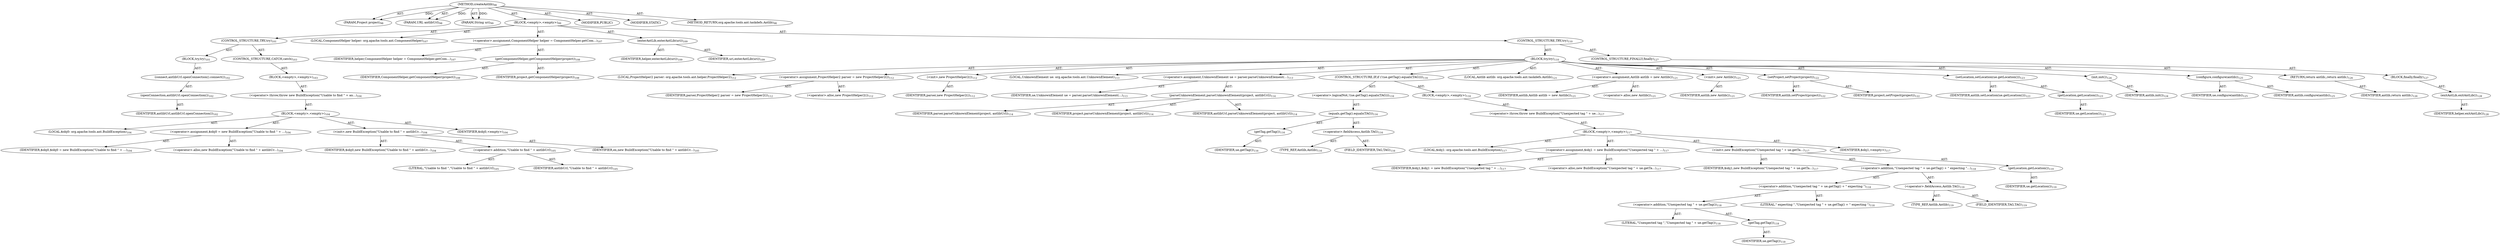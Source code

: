 digraph "createAntlib" {  
"111669149696" [label = <(METHOD,createAntlib)<SUB>98</SUB>> ]
"115964116995" [label = <(PARAM,Project project)<SUB>98</SUB>> ]
"115964116996" [label = <(PARAM,URL antlibUrl)<SUB>98</SUB>> ]
"115964116997" [label = <(PARAM,String uri)<SUB>99</SUB>> ]
"25769803776" [label = <(BLOCK,&lt;empty&gt;,&lt;empty&gt;)<SUB>99</SUB>> ]
"47244640256" [label = <(CONTROL_STRUCTURE,TRY,try)<SUB>101</SUB>> ]
"25769803777" [label = <(BLOCK,try,try)<SUB>101</SUB>> ]
"30064771072" [label = <(connect,antlibUrl.openConnection().connect())<SUB>102</SUB>> ]
"30064771073" [label = <(openConnection,antlibUrl.openConnection())<SUB>102</SUB>> ]
"68719476740" [label = <(IDENTIFIER,antlibUrl,antlibUrl.openConnection())<SUB>102</SUB>> ]
"47244640257" [label = <(CONTROL_STRUCTURE,CATCH,catch)<SUB>103</SUB>> ]
"25769803778" [label = <(BLOCK,&lt;empty&gt;,&lt;empty&gt;)<SUB>103</SUB>> ]
"30064771074" [label = <(&lt;operator&gt;.throw,throw new BuildException(&quot;Unable to find &quot; + an...)<SUB>104</SUB>> ]
"25769803779" [label = <(BLOCK,&lt;empty&gt;,&lt;empty&gt;)<SUB>104</SUB>> ]
"94489280512" [label = <(LOCAL,$obj0: org.apache.tools.ant.BuildException)<SUB>104</SUB>> ]
"30064771075" [label = <(&lt;operator&gt;.assignment,$obj0 = new BuildException(&quot;Unable to find &quot; + ...)<SUB>104</SUB>> ]
"68719476741" [label = <(IDENTIFIER,$obj0,$obj0 = new BuildException(&quot;Unable to find &quot; + ...)<SUB>104</SUB>> ]
"30064771076" [label = <(&lt;operator&gt;.alloc,new BuildException(&quot;Unable to find &quot; + antlibUr...)<SUB>104</SUB>> ]
"30064771077" [label = <(&lt;init&gt;,new BuildException(&quot;Unable to find &quot; + antlibUr...)<SUB>104</SUB>> ]
"68719476742" [label = <(IDENTIFIER,$obj0,new BuildException(&quot;Unable to find &quot; + antlibUr...)<SUB>104</SUB>> ]
"30064771078" [label = <(&lt;operator&gt;.addition,&quot;Unable to find &quot; + antlibUrl)<SUB>105</SUB>> ]
"90194313216" [label = <(LITERAL,&quot;Unable to find &quot;,&quot;Unable to find &quot; + antlibUrl)<SUB>105</SUB>> ]
"68719476743" [label = <(IDENTIFIER,antlibUrl,&quot;Unable to find &quot; + antlibUrl)<SUB>105</SUB>> ]
"68719476744" [label = <(IDENTIFIER,ex,new BuildException(&quot;Unable to find &quot; + antlibUr...)<SUB>105</SUB>> ]
"68719476745" [label = <(IDENTIFIER,$obj0,&lt;empty&gt;)<SUB>104</SUB>> ]
"94489280513" [label = <(LOCAL,ComponentHelper helper: org.apache.tools.ant.ComponentHelper)<SUB>107</SUB>> ]
"30064771079" [label = <(&lt;operator&gt;.assignment,ComponentHelper helper = ComponentHelper.getCom...)<SUB>107</SUB>> ]
"68719476746" [label = <(IDENTIFIER,helper,ComponentHelper helper = ComponentHelper.getCom...)<SUB>107</SUB>> ]
"30064771080" [label = <(getComponentHelper,getComponentHelper(project))<SUB>108</SUB>> ]
"68719476747" [label = <(IDENTIFIER,ComponentHelper,getComponentHelper(project))<SUB>108</SUB>> ]
"68719476748" [label = <(IDENTIFIER,project,getComponentHelper(project))<SUB>108</SUB>> ]
"30064771081" [label = <(enterAntLib,enterAntLib(uri))<SUB>109</SUB>> ]
"68719476749" [label = <(IDENTIFIER,helper,enterAntLib(uri))<SUB>109</SUB>> ]
"68719476750" [label = <(IDENTIFIER,uri,enterAntLib(uri))<SUB>109</SUB>> ]
"47244640258" [label = <(CONTROL_STRUCTURE,TRY,try)<SUB>110</SUB>> ]
"25769803780" [label = <(BLOCK,try,try)<SUB>110</SUB>> ]
"94489280514" [label = <(LOCAL,ProjectHelper2 parser: org.apache.tools.ant.helper.ProjectHelper2)<SUB>112</SUB>> ]
"30064771082" [label = <(&lt;operator&gt;.assignment,ProjectHelper2 parser = new ProjectHelper2())<SUB>112</SUB>> ]
"68719476751" [label = <(IDENTIFIER,parser,ProjectHelper2 parser = new ProjectHelper2())<SUB>112</SUB>> ]
"30064771083" [label = <(&lt;operator&gt;.alloc,new ProjectHelper2())<SUB>112</SUB>> ]
"30064771084" [label = <(&lt;init&gt;,new ProjectHelper2())<SUB>112</SUB>> ]
"68719476752" [label = <(IDENTIFIER,parser,new ProjectHelper2())<SUB>112</SUB>> ]
"94489280515" [label = <(LOCAL,UnknownElement ue: org.apache.tools.ant.UnknownElement)<SUB>113</SUB>> ]
"30064771085" [label = <(&lt;operator&gt;.assignment,UnknownElement ue = parser.parseUnknownElement(...)<SUB>113</SUB>> ]
"68719476753" [label = <(IDENTIFIER,ue,UnknownElement ue = parser.parseUnknownElement(...)<SUB>113</SUB>> ]
"30064771086" [label = <(parseUnknownElement,parseUnknownElement(project, antlibUrl))<SUB>114</SUB>> ]
"68719476754" [label = <(IDENTIFIER,parser,parseUnknownElement(project, antlibUrl))<SUB>114</SUB>> ]
"68719476755" [label = <(IDENTIFIER,project,parseUnknownElement(project, antlibUrl))<SUB>114</SUB>> ]
"68719476756" [label = <(IDENTIFIER,antlibUrl,parseUnknownElement(project, antlibUrl))<SUB>114</SUB>> ]
"47244640259" [label = <(CONTROL_STRUCTURE,IF,if (!(ue.getTag().equals(TAG))))<SUB>116</SUB>> ]
"30064771087" [label = <(&lt;operator&gt;.logicalNot,!(ue.getTag().equals(TAG)))<SUB>116</SUB>> ]
"30064771088" [label = <(equals,getTag().equals(TAG))<SUB>116</SUB>> ]
"30064771089" [label = <(getTag,getTag())<SUB>116</SUB>> ]
"68719476757" [label = <(IDENTIFIER,ue,getTag())<SUB>116</SUB>> ]
"30064771090" [label = <(&lt;operator&gt;.fieldAccess,Antlib.TAG)<SUB>116</SUB>> ]
"180388626432" [label = <(TYPE_REF,Antlib,Antlib)<SUB>116</SUB>> ]
"55834574848" [label = <(FIELD_IDENTIFIER,TAG,TAG)<SUB>116</SUB>> ]
"25769803781" [label = <(BLOCK,&lt;empty&gt;,&lt;empty&gt;)<SUB>116</SUB>> ]
"30064771091" [label = <(&lt;operator&gt;.throw,throw new BuildException(&quot;Unexpected tag &quot; + ue...)<SUB>117</SUB>> ]
"25769803782" [label = <(BLOCK,&lt;empty&gt;,&lt;empty&gt;)<SUB>117</SUB>> ]
"94489280516" [label = <(LOCAL,$obj1: org.apache.tools.ant.BuildException)<SUB>117</SUB>> ]
"30064771092" [label = <(&lt;operator&gt;.assignment,$obj1 = new BuildException(&quot;Unexpected tag &quot; + ...)<SUB>117</SUB>> ]
"68719476758" [label = <(IDENTIFIER,$obj1,$obj1 = new BuildException(&quot;Unexpected tag &quot; + ...)<SUB>117</SUB>> ]
"30064771093" [label = <(&lt;operator&gt;.alloc,new BuildException(&quot;Unexpected tag &quot; + ue.getTa...)<SUB>117</SUB>> ]
"30064771094" [label = <(&lt;init&gt;,new BuildException(&quot;Unexpected tag &quot; + ue.getTa...)<SUB>117</SUB>> ]
"68719476759" [label = <(IDENTIFIER,$obj1,new BuildException(&quot;Unexpected tag &quot; + ue.getTa...)<SUB>117</SUB>> ]
"30064771095" [label = <(&lt;operator&gt;.addition,&quot;Unexpected tag &quot; + ue.getTag() + &quot; expecting &quot;...)<SUB>118</SUB>> ]
"30064771096" [label = <(&lt;operator&gt;.addition,&quot;Unexpected tag &quot; + ue.getTag() + &quot; expecting &quot;)<SUB>118</SUB>> ]
"30064771097" [label = <(&lt;operator&gt;.addition,&quot;Unexpected tag &quot; + ue.getTag())<SUB>118</SUB>> ]
"90194313217" [label = <(LITERAL,&quot;Unexpected tag &quot;,&quot;Unexpected tag &quot; + ue.getTag())<SUB>118</SUB>> ]
"30064771098" [label = <(getTag,getTag())<SUB>118</SUB>> ]
"68719476760" [label = <(IDENTIFIER,ue,getTag())<SUB>118</SUB>> ]
"90194313218" [label = <(LITERAL,&quot; expecting &quot;,&quot;Unexpected tag &quot; + ue.getTag() + &quot; expecting &quot;)<SUB>118</SUB>> ]
"30064771099" [label = <(&lt;operator&gt;.fieldAccess,Antlib.TAG)<SUB>119</SUB>> ]
"180388626433" [label = <(TYPE_REF,Antlib,Antlib)<SUB>119</SUB>> ]
"55834574849" [label = <(FIELD_IDENTIFIER,TAG,TAG)<SUB>119</SUB>> ]
"30064771100" [label = <(getLocation,getLocation())<SUB>119</SUB>> ]
"68719476761" [label = <(IDENTIFIER,ue,getLocation())<SUB>119</SUB>> ]
"68719476762" [label = <(IDENTIFIER,$obj1,&lt;empty&gt;)<SUB>117</SUB>> ]
"94489280517" [label = <(LOCAL,Antlib antlib: org.apache.tools.ant.taskdefs.Antlib)<SUB>121</SUB>> ]
"30064771101" [label = <(&lt;operator&gt;.assignment,Antlib antlib = new Antlib())<SUB>121</SUB>> ]
"68719476763" [label = <(IDENTIFIER,antlib,Antlib antlib = new Antlib())<SUB>121</SUB>> ]
"30064771102" [label = <(&lt;operator&gt;.alloc,new Antlib())<SUB>121</SUB>> ]
"30064771103" [label = <(&lt;init&gt;,new Antlib())<SUB>121</SUB>> ]
"68719476764" [label = <(IDENTIFIER,antlib,new Antlib())<SUB>121</SUB>> ]
"30064771104" [label = <(setProject,setProject(project))<SUB>122</SUB>> ]
"68719476765" [label = <(IDENTIFIER,antlib,setProject(project))<SUB>122</SUB>> ]
"68719476766" [label = <(IDENTIFIER,project,setProject(project))<SUB>122</SUB>> ]
"30064771105" [label = <(setLocation,setLocation(ue.getLocation()))<SUB>123</SUB>> ]
"68719476767" [label = <(IDENTIFIER,antlib,setLocation(ue.getLocation()))<SUB>123</SUB>> ]
"30064771106" [label = <(getLocation,getLocation())<SUB>123</SUB>> ]
"68719476768" [label = <(IDENTIFIER,ue,getLocation())<SUB>123</SUB>> ]
"30064771107" [label = <(init,init())<SUB>124</SUB>> ]
"68719476769" [label = <(IDENTIFIER,antlib,init())<SUB>124</SUB>> ]
"30064771108" [label = <(configure,configure(antlib))<SUB>125</SUB>> ]
"68719476770" [label = <(IDENTIFIER,ue,configure(antlib))<SUB>125</SUB>> ]
"68719476771" [label = <(IDENTIFIER,antlib,configure(antlib))<SUB>125</SUB>> ]
"146028888064" [label = <(RETURN,return antlib;,return antlib;)<SUB>126</SUB>> ]
"68719476772" [label = <(IDENTIFIER,antlib,return antlib;)<SUB>126</SUB>> ]
"47244640260" [label = <(CONTROL_STRUCTURE,FINALLY,finally)<SUB>127</SUB>> ]
"25769803783" [label = <(BLOCK,finally,finally)<SUB>127</SUB>> ]
"30064771109" [label = <(exitAntLib,exitAntLib())<SUB>128</SUB>> ]
"68719476773" [label = <(IDENTIFIER,helper,exitAntLib())<SUB>128</SUB>> ]
"133143986178" [label = <(MODIFIER,PUBLIC)> ]
"133143986179" [label = <(MODIFIER,STATIC)> ]
"128849018880" [label = <(METHOD_RETURN,org.apache.tools.ant.taskdefs.Antlib)<SUB>98</SUB>> ]
  "111669149696" -> "115964116995"  [ label = "AST: "] 
  "111669149696" -> "115964116996"  [ label = "AST: "] 
  "111669149696" -> "115964116997"  [ label = "AST: "] 
  "111669149696" -> "25769803776"  [ label = "AST: "] 
  "111669149696" -> "133143986178"  [ label = "AST: "] 
  "111669149696" -> "133143986179"  [ label = "AST: "] 
  "111669149696" -> "128849018880"  [ label = "AST: "] 
  "25769803776" -> "47244640256"  [ label = "AST: "] 
  "25769803776" -> "94489280513"  [ label = "AST: "] 
  "25769803776" -> "30064771079"  [ label = "AST: "] 
  "25769803776" -> "30064771081"  [ label = "AST: "] 
  "25769803776" -> "47244640258"  [ label = "AST: "] 
  "47244640256" -> "25769803777"  [ label = "AST: "] 
  "47244640256" -> "47244640257"  [ label = "AST: "] 
  "25769803777" -> "30064771072"  [ label = "AST: "] 
  "30064771072" -> "30064771073"  [ label = "AST: "] 
  "30064771073" -> "68719476740"  [ label = "AST: "] 
  "47244640257" -> "25769803778"  [ label = "AST: "] 
  "25769803778" -> "30064771074"  [ label = "AST: "] 
  "30064771074" -> "25769803779"  [ label = "AST: "] 
  "25769803779" -> "94489280512"  [ label = "AST: "] 
  "25769803779" -> "30064771075"  [ label = "AST: "] 
  "25769803779" -> "30064771077"  [ label = "AST: "] 
  "25769803779" -> "68719476745"  [ label = "AST: "] 
  "30064771075" -> "68719476741"  [ label = "AST: "] 
  "30064771075" -> "30064771076"  [ label = "AST: "] 
  "30064771077" -> "68719476742"  [ label = "AST: "] 
  "30064771077" -> "30064771078"  [ label = "AST: "] 
  "30064771077" -> "68719476744"  [ label = "AST: "] 
  "30064771078" -> "90194313216"  [ label = "AST: "] 
  "30064771078" -> "68719476743"  [ label = "AST: "] 
  "30064771079" -> "68719476746"  [ label = "AST: "] 
  "30064771079" -> "30064771080"  [ label = "AST: "] 
  "30064771080" -> "68719476747"  [ label = "AST: "] 
  "30064771080" -> "68719476748"  [ label = "AST: "] 
  "30064771081" -> "68719476749"  [ label = "AST: "] 
  "30064771081" -> "68719476750"  [ label = "AST: "] 
  "47244640258" -> "25769803780"  [ label = "AST: "] 
  "47244640258" -> "47244640260"  [ label = "AST: "] 
  "25769803780" -> "94489280514"  [ label = "AST: "] 
  "25769803780" -> "30064771082"  [ label = "AST: "] 
  "25769803780" -> "30064771084"  [ label = "AST: "] 
  "25769803780" -> "94489280515"  [ label = "AST: "] 
  "25769803780" -> "30064771085"  [ label = "AST: "] 
  "25769803780" -> "47244640259"  [ label = "AST: "] 
  "25769803780" -> "94489280517"  [ label = "AST: "] 
  "25769803780" -> "30064771101"  [ label = "AST: "] 
  "25769803780" -> "30064771103"  [ label = "AST: "] 
  "25769803780" -> "30064771104"  [ label = "AST: "] 
  "25769803780" -> "30064771105"  [ label = "AST: "] 
  "25769803780" -> "30064771107"  [ label = "AST: "] 
  "25769803780" -> "30064771108"  [ label = "AST: "] 
  "25769803780" -> "146028888064"  [ label = "AST: "] 
  "30064771082" -> "68719476751"  [ label = "AST: "] 
  "30064771082" -> "30064771083"  [ label = "AST: "] 
  "30064771084" -> "68719476752"  [ label = "AST: "] 
  "30064771085" -> "68719476753"  [ label = "AST: "] 
  "30064771085" -> "30064771086"  [ label = "AST: "] 
  "30064771086" -> "68719476754"  [ label = "AST: "] 
  "30064771086" -> "68719476755"  [ label = "AST: "] 
  "30064771086" -> "68719476756"  [ label = "AST: "] 
  "47244640259" -> "30064771087"  [ label = "AST: "] 
  "47244640259" -> "25769803781"  [ label = "AST: "] 
  "30064771087" -> "30064771088"  [ label = "AST: "] 
  "30064771088" -> "30064771089"  [ label = "AST: "] 
  "30064771088" -> "30064771090"  [ label = "AST: "] 
  "30064771089" -> "68719476757"  [ label = "AST: "] 
  "30064771090" -> "180388626432"  [ label = "AST: "] 
  "30064771090" -> "55834574848"  [ label = "AST: "] 
  "25769803781" -> "30064771091"  [ label = "AST: "] 
  "30064771091" -> "25769803782"  [ label = "AST: "] 
  "25769803782" -> "94489280516"  [ label = "AST: "] 
  "25769803782" -> "30064771092"  [ label = "AST: "] 
  "25769803782" -> "30064771094"  [ label = "AST: "] 
  "25769803782" -> "68719476762"  [ label = "AST: "] 
  "30064771092" -> "68719476758"  [ label = "AST: "] 
  "30064771092" -> "30064771093"  [ label = "AST: "] 
  "30064771094" -> "68719476759"  [ label = "AST: "] 
  "30064771094" -> "30064771095"  [ label = "AST: "] 
  "30064771094" -> "30064771100"  [ label = "AST: "] 
  "30064771095" -> "30064771096"  [ label = "AST: "] 
  "30064771095" -> "30064771099"  [ label = "AST: "] 
  "30064771096" -> "30064771097"  [ label = "AST: "] 
  "30064771096" -> "90194313218"  [ label = "AST: "] 
  "30064771097" -> "90194313217"  [ label = "AST: "] 
  "30064771097" -> "30064771098"  [ label = "AST: "] 
  "30064771098" -> "68719476760"  [ label = "AST: "] 
  "30064771099" -> "180388626433"  [ label = "AST: "] 
  "30064771099" -> "55834574849"  [ label = "AST: "] 
  "30064771100" -> "68719476761"  [ label = "AST: "] 
  "30064771101" -> "68719476763"  [ label = "AST: "] 
  "30064771101" -> "30064771102"  [ label = "AST: "] 
  "30064771103" -> "68719476764"  [ label = "AST: "] 
  "30064771104" -> "68719476765"  [ label = "AST: "] 
  "30064771104" -> "68719476766"  [ label = "AST: "] 
  "30064771105" -> "68719476767"  [ label = "AST: "] 
  "30064771105" -> "30064771106"  [ label = "AST: "] 
  "30064771106" -> "68719476768"  [ label = "AST: "] 
  "30064771107" -> "68719476769"  [ label = "AST: "] 
  "30064771108" -> "68719476770"  [ label = "AST: "] 
  "30064771108" -> "68719476771"  [ label = "AST: "] 
  "146028888064" -> "68719476772"  [ label = "AST: "] 
  "47244640260" -> "25769803783"  [ label = "AST: "] 
  "25769803783" -> "30064771109"  [ label = "AST: "] 
  "30064771109" -> "68719476773"  [ label = "AST: "] 
  "111669149696" -> "115964116995"  [ label = "DDG: "] 
  "111669149696" -> "115964116996"  [ label = "DDG: "] 
  "111669149696" -> "115964116997"  [ label = "DDG: "] 
}
